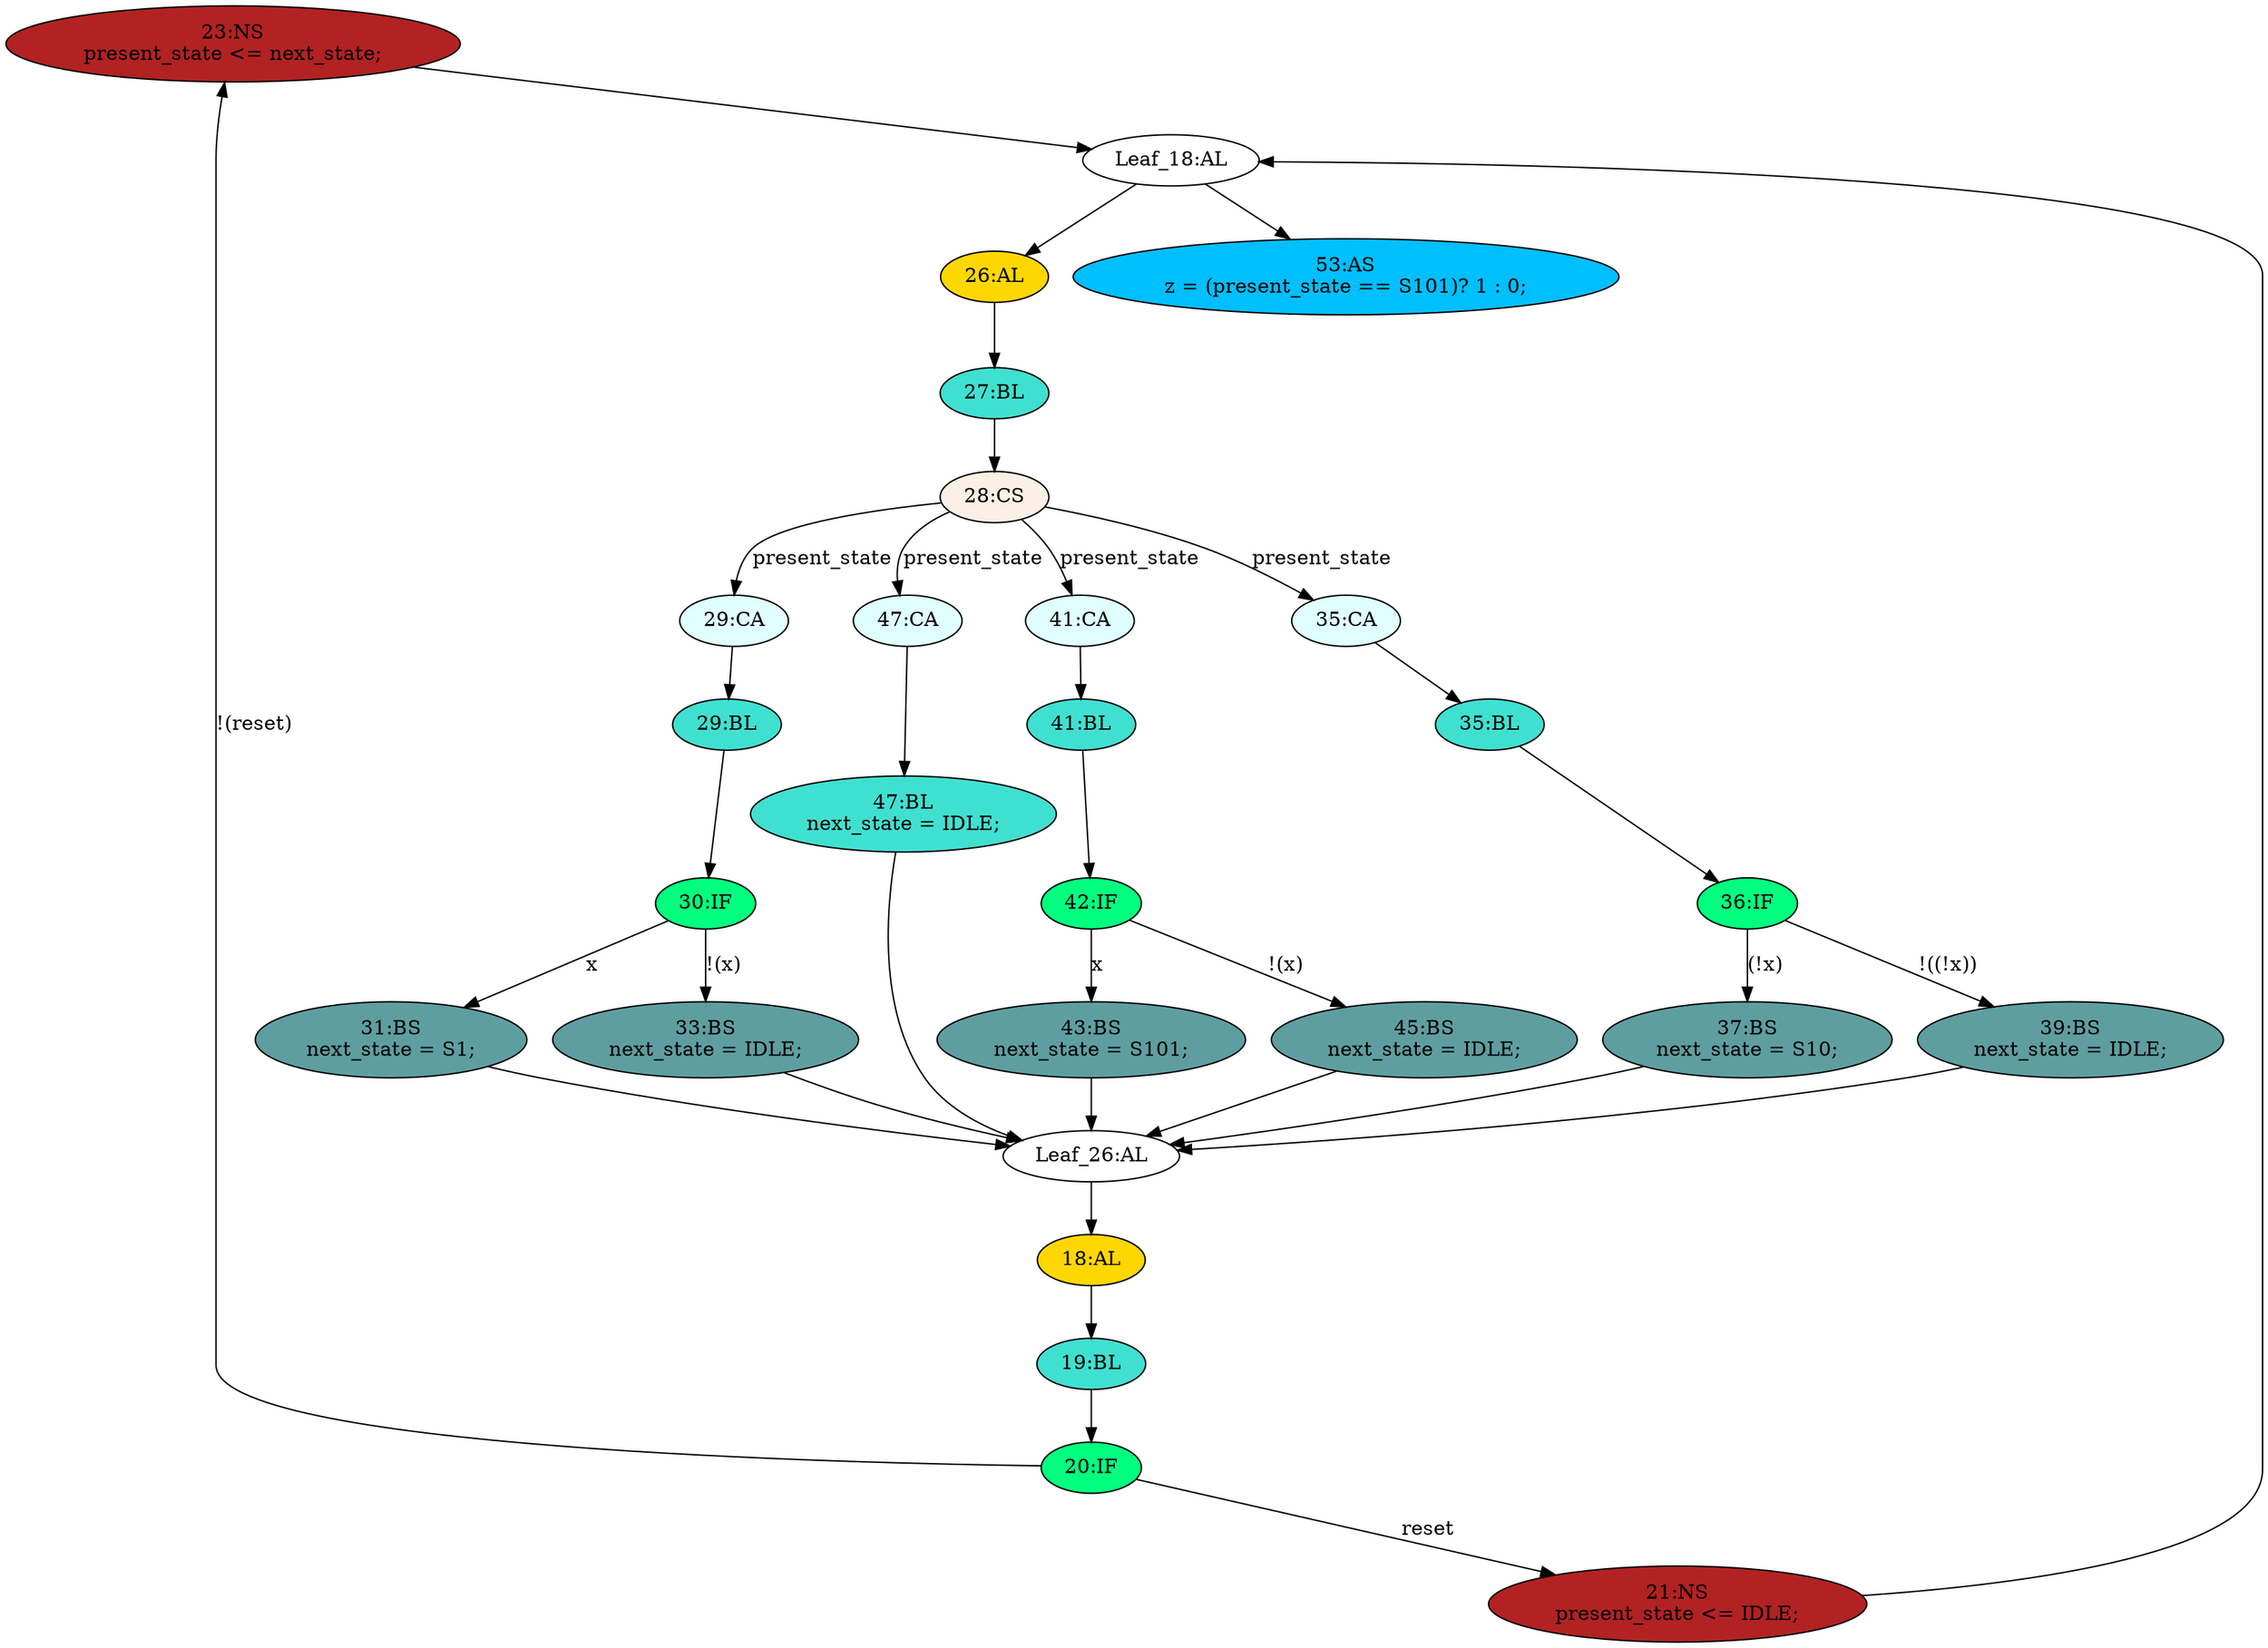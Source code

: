 strict digraph "compose( ,  )" {
	node [label="\N"];
	"23:NS"	[ast="<pyverilog.vparser.ast.NonblockingSubstitution object at 0x7feb5cb71650>",
		fillcolor=firebrick,
		label="23:NS
present_state <= next_state;",
		statements="[<pyverilog.vparser.ast.NonblockingSubstitution object at 0x7feb5cb71650>]",
		style=filled,
		typ=NonblockingSubstitution];
	"Leaf_18:AL"	[def_var="['present_state']",
		label="Leaf_18:AL"];
	"23:NS" -> "Leaf_18:AL"	[cond="[]",
		lineno=None];
	"53:AS"	[ast="<pyverilog.vparser.ast.Assign object at 0x7feb5c7d8710>",
		def_var="['z']",
		fillcolor=deepskyblue,
		label="53:AS
z = (present_state == S101)? 1 : 0;",
		statements="[]",
		style=filled,
		typ=Assign,
		use_var="['present_state']"];
	"Leaf_18:AL" -> "53:AS";
	"26:AL"	[ast="<pyverilog.vparser.ast.Always object at 0x7feb5cb7d6d0>",
		clk_sens=False,
		fillcolor=gold,
		label="26:AL",
		sens="[]",
		statements="[]",
		style=filled,
		typ=Always,
		use_var="['x', 'present_state']"];
	"Leaf_18:AL" -> "26:AL";
	"42:IF"	[ast="<pyverilog.vparser.ast.IfStatement object at 0x7feb5c7d8810>",
		fillcolor=springgreen,
		label="42:IF",
		statements="[]",
		style=filled,
		typ=IfStatement];
	"45:BS"	[ast="<pyverilog.vparser.ast.BlockingSubstitution object at 0x7feb5c7d8d50>",
		fillcolor=cadetblue,
		label="45:BS
next_state = IDLE;",
		statements="[<pyverilog.vparser.ast.BlockingSubstitution object at 0x7feb5c7d8d50>]",
		style=filled,
		typ=BlockingSubstitution];
	"42:IF" -> "45:BS"	[cond="['x']",
		label="!(x)",
		lineno=42];
	"43:BS"	[ast="<pyverilog.vparser.ast.BlockingSubstitution object at 0x7feb5c7d8bd0>",
		fillcolor=cadetblue,
		label="43:BS
next_state = S101;",
		statements="[<pyverilog.vparser.ast.BlockingSubstitution object at 0x7feb5c7d8bd0>]",
		style=filled,
		typ=BlockingSubstitution];
	"42:IF" -> "43:BS"	[cond="['x']",
		label=x,
		lineno=42];
	"47:CA"	[ast="<pyverilog.vparser.ast.Case object at 0x7feb5c7d8890>",
		fillcolor=lightcyan,
		label="47:CA",
		statements="[]",
		style=filled,
		typ=Case];
	"47:BL"	[ast="<pyverilog.vparser.ast.Block object at 0x7feb5c7d8910>",
		fillcolor=turquoise,
		label="47:BL
next_state = IDLE;",
		statements="[<pyverilog.vparser.ast.BlockingSubstitution object at 0x7feb5c7d89d0>]",
		style=filled,
		typ=Block];
	"47:CA" -> "47:BL"	[cond="[]",
		lineno=None];
	"Leaf_26:AL"	[def_var="['next_state']",
		label="Leaf_26:AL"];
	"45:BS" -> "Leaf_26:AL"	[cond="[]",
		lineno=None];
	"41:CA"	[ast="<pyverilog.vparser.ast.Case object at 0x7feb5c7d8cd0>",
		fillcolor=lightcyan,
		label="41:CA",
		statements="[]",
		style=filled,
		typ=Case];
	"41:BL"	[ast="<pyverilog.vparser.ast.Block object at 0x7feb5c7d8a10>",
		fillcolor=turquoise,
		label="41:BL",
		statements="[]",
		style=filled,
		typ=Block];
	"41:CA" -> "41:BL"	[cond="[]",
		lineno=None];
	"31:BS"	[ast="<pyverilog.vparser.ast.BlockingSubstitution object at 0x7feb5cb66090>",
		fillcolor=cadetblue,
		label="31:BS
next_state = S1;",
		statements="[<pyverilog.vparser.ast.BlockingSubstitution object at 0x7feb5cb66090>]",
		style=filled,
		typ=BlockingSubstitution];
	"31:BS" -> "Leaf_26:AL"	[cond="[]",
		lineno=None];
	"30:IF"	[ast="<pyverilog.vparser.ast.IfStatement object at 0x7feb5cb66350>",
		fillcolor=springgreen,
		label="30:IF",
		statements="[]",
		style=filled,
		typ=IfStatement];
	"30:IF" -> "31:BS"	[cond="['x']",
		label=x,
		lineno=30];
	"33:BS"	[ast="<pyverilog.vparser.ast.BlockingSubstitution object at 0x7feb5e37f450>",
		fillcolor=cadetblue,
		label="33:BS
next_state = IDLE;",
		statements="[<pyverilog.vparser.ast.BlockingSubstitution object at 0x7feb5e37f450>]",
		style=filled,
		typ=BlockingSubstitution];
	"30:IF" -> "33:BS"	[cond="['x']",
		label="!(x)",
		lineno=30];
	"43:BS" -> "Leaf_26:AL"	[cond="[]",
		lineno=None];
	"35:CA"	[ast="<pyverilog.vparser.ast.Case object at 0x7feb5cedee50>",
		fillcolor=lightcyan,
		label="35:CA",
		statements="[]",
		style=filled,
		typ=Case];
	"35:BL"	[ast="<pyverilog.vparser.ast.Block object at 0x7feb5cbe0fd0>",
		fillcolor=turquoise,
		label="35:BL",
		statements="[]",
		style=filled,
		typ=Block];
	"35:CA" -> "35:BL"	[cond="[]",
		lineno=None];
	"20:IF"	[ast="<pyverilog.vparser.ast.IfStatement object at 0x7feb5cb71150>",
		fillcolor=springgreen,
		label="20:IF",
		statements="[]",
		style=filled,
		typ=IfStatement];
	"20:IF" -> "23:NS"	[cond="['reset']",
		label="!(reset)",
		lineno=20];
	"21:NS"	[ast="<pyverilog.vparser.ast.NonblockingSubstitution object at 0x7feb5cb0ecd0>",
		fillcolor=firebrick,
		label="21:NS
present_state <= IDLE;",
		statements="[<pyverilog.vparser.ast.NonblockingSubstitution object at 0x7feb5cb0ecd0>]",
		style=filled,
		typ=NonblockingSubstitution];
	"20:IF" -> "21:NS"	[cond="['reset']",
		label=reset,
		lineno=20];
	"29:BL"	[ast="<pyverilog.vparser.ast.Block object at 0x7feb5cb7d610>",
		fillcolor=turquoise,
		label="29:BL",
		statements="[]",
		style=filled,
		typ=Block];
	"29:BL" -> "30:IF"	[cond="[]",
		lineno=None];
	"36:IF"	[ast="<pyverilog.vparser.ast.IfStatement object at 0x7feb5cbe0e50>",
		fillcolor=springgreen,
		label="36:IF",
		statements="[]",
		style=filled,
		typ=IfStatement];
	"37:BS"	[ast="<pyverilog.vparser.ast.BlockingSubstitution object at 0x7feb5cb86150>",
		fillcolor=cadetblue,
		label="37:BS
next_state = S10;",
		statements="[<pyverilog.vparser.ast.BlockingSubstitution object at 0x7feb5cb86150>]",
		style=filled,
		typ=BlockingSubstitution];
	"36:IF" -> "37:BS"	[cond="['x']",
		label="(!x)",
		lineno=36];
	"39:BS"	[ast="<pyverilog.vparser.ast.BlockingSubstitution object at 0x7feb5c7d83d0>",
		fillcolor=cadetblue,
		label="39:BS
next_state = IDLE;",
		statements="[<pyverilog.vparser.ast.BlockingSubstitution object at 0x7feb5c7d83d0>]",
		style=filled,
		typ=BlockingSubstitution];
	"36:IF" -> "39:BS"	[cond="['x']",
		label="!((!x))",
		lineno=36];
	"47:BL" -> "Leaf_26:AL"	[cond="[]",
		lineno=None];
	"27:BL"	[ast="<pyverilog.vparser.ast.Block object at 0x7feb5cb7d4d0>",
		fillcolor=turquoise,
		label="27:BL",
		statements="[]",
		style=filled,
		typ=Block];
	"28:CS"	[ast="<pyverilog.vparser.ast.CaseStatement object at 0x7feb5c7d8290>",
		fillcolor=linen,
		label="28:CS",
		statements="[]",
		style=filled,
		typ=CaseStatement];
	"27:BL" -> "28:CS"	[cond="[]",
		lineno=None];
	"19:BL"	[ast="<pyverilog.vparser.ast.Block object at 0x7feb5cb63210>",
		fillcolor=turquoise,
		label="19:BL",
		statements="[]",
		style=filled,
		typ=Block];
	"19:BL" -> "20:IF"	[cond="[]",
		lineno=None];
	"41:BL" -> "42:IF"	[cond="[]",
		lineno=None];
	"18:AL"	[ast="<pyverilog.vparser.ast.Always object at 0x7feb5cb63e10>",
		clk_sens=True,
		fillcolor=gold,
		label="18:AL",
		sens="['clk']",
		statements="[]",
		style=filled,
		typ=Always,
		use_var="['reset', 'next_state']"];
	"18:AL" -> "19:BL"	[cond="[]",
		lineno=None];
	"37:BS" -> "Leaf_26:AL"	[cond="[]",
		lineno=None];
	"35:BL" -> "36:IF"	[cond="[]",
		lineno=None];
	"26:AL" -> "27:BL"	[cond="[]",
		lineno=None];
	"Leaf_26:AL" -> "18:AL";
	"33:BS" -> "Leaf_26:AL"	[cond="[]",
		lineno=None];
	"28:CS" -> "47:CA"	[cond="['present_state']",
		label=present_state,
		lineno=28];
	"28:CS" -> "41:CA"	[cond="['present_state']",
		label=present_state,
		lineno=28];
	"28:CS" -> "35:CA"	[cond="['present_state']",
		label=present_state,
		lineno=28];
	"29:CA"	[ast="<pyverilog.vparser.ast.Case object at 0x7feb5cb7dd10>",
		fillcolor=lightcyan,
		label="29:CA",
		statements="[]",
		style=filled,
		typ=Case];
	"28:CS" -> "29:CA"	[cond="['present_state']",
		label=present_state,
		lineno=28];
	"39:BS" -> "Leaf_26:AL"	[cond="[]",
		lineno=None];
	"29:CA" -> "29:BL"	[cond="[]",
		lineno=None];
	"21:NS" -> "Leaf_18:AL"	[cond="[]",
		lineno=None];
}
